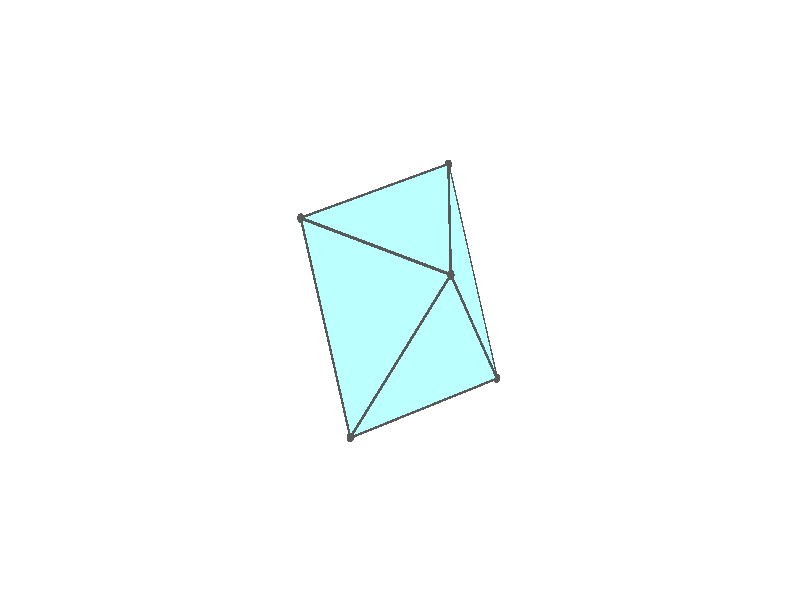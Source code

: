 #version 3.7;
global_settings{assumed_gamma 1.0}
camera{perspective location <18.750000000000000000000000, 10.825317547305481014063844, 12.499999999999996447286321> right <0.133333333333333331482962, -0.230940107675850353485814, -0.000000000000000000000000> up <-0.064951905283832905846353, -0.037499999999999998612221, 0.129903810567665811692706> direction <0.750000000000000111022302, 0.433012701892219298294151, 0.499999999999999944488849> sky <-0.433012701892219298294151, -0.249999999999999944488849, 0.866025403784438707610605> look_at <18.000000000000000000000000, 10.392304845413262270881205, 11.999999999999996447286321>}
light_source{<18.750000000000000000000000, 10.825317547305481014063844, 12.499999999999996447286321> rgb<1.0,1.0,1.0>}
background{rgb<1,1,1>}
union{union{object{union{sphere{<-0.408248290463862795185435, 0.707106781186547461715008, -0.570966545851891327245653>,0.029999999999999998889777}sphere{<-0.408248290463863350296947, -0.707106781186547350692706, -0.570966545851891327245653>,0.029999999999999998889777}sphere{<0.816496580927725923437777, -0.000000000000000199983985, -0.570966545851891327245653>,0.029999999999999998889777}} pigment{rgb<0.1,0.1,0.1>}}object{union{cylinder{<-0.408248290463862795185435, 0.707106781186547461715008, -0.570966545851891327245653>,<-0.408248290463863350296947, -0.707106781186547350692706, -0.570966545851891327245653>,0.010000000000000000208167}cylinder{<-0.408248290463863350296947, -0.707106781186547350692706, -0.570966545851891327245653>,<0.816496580927725923437777, -0.000000000000000199983985, -0.570966545851891327245653>,0.010000000000000000208167}cylinder{<0.816496580927725923437777, -0.000000000000000199983985, -0.570966545851891327245653>,<-0.408248290463862795185435, 0.707106781186547461715008, -0.570966545851891327245653>,0.010000000000000000208167}} pigment{rgb<0.1,0.1,0.1>}}object{polygon{3.000000000000000000000000,<-0.408248290463862795185435, 0.707106781186547461715008, -0.570966545851891327245653>,<-0.408248290463863350296947, -0.707106781186547350692706, -0.570966545851891327245653>,<0.816496580927725923437777, -0.000000000000000199983985, -0.570966545851891327245653>} pigment{rgbft<0.5,1.0,1.0,0.1,0.1>}}}union{object{union{sphere{<-0.408248290463862684163132, 0.707106781186547461715008, -0.570966545851891216223351>,0.029999999999999998889777}sphere{<-0.408248290463863350296947, -0.707106781186547350692706, -0.570966545851891105201048>,0.029999999999999998889777}sphere{<-0.816563869113640206087723, 0.000000000000000473074855, 0.583710200355416874984371>,0.029999999999999998889777}} pigment{rgb<0.1,0.1,0.1>}}object{union{cylinder{<-0.408248290463862684163132, 0.707106781186547461715008, -0.570966545851891216223351>,<-0.408248290463863350296947, -0.707106781186547350692706, -0.570966545851891105201048>,0.010000000000000000208167}cylinder{<-0.408248290463863350296947, -0.707106781186547350692706, -0.570966545851891105201048>,<-0.816563869113640206087723, 0.000000000000000473074855, 0.583710200355416874984371>,0.010000000000000000208167}cylinder{<-0.816563869113640206087723, 0.000000000000000473074855, 0.583710200355416874984371>,<-0.408248290463862684163132, 0.707106781186547461715008, -0.570966545851891216223351>,0.010000000000000000208167}} pigment{rgb<0.1,0.1,0.1>}}object{polygon{3.000000000000000000000000,<-0.408248290463862684163132, 0.707106781186547461715008, -0.570966545851891216223351>,<-0.408248290463863350296947, -0.707106781186547350692706, -0.570966545851891105201048>,<-0.816563869113640206087723, 0.000000000000000473074855, 0.583710200355416874984371>} pigment{rgbft<0.5,1.0,1.0,0.1,0.1>}}}union{object{union{sphere{<-0.408248290463862739674283, 0.707106781186547350692706, -0.570966545851891105201048>,0.029999999999999998889777}sphere{<0.408147352639713911770514, 0.707165054464924058841291, 0.583805358259791629116364>,0.029999999999999998889777}sphere{<-0.816563869113640095065421, 0.000000000000000582867088, 0.583710200355416652939766>,0.029999999999999998889777}} pigment{rgb<0.1,0.1,0.1>}}object{union{cylinder{<-0.408248290463862739674283, 0.707106781186547350692706, -0.570966545851891105201048>,<0.408147352639713911770514, 0.707165054464924058841291, 0.583805358259791629116364>,0.010000000000000000208167}cylinder{<0.408147352639713911770514, 0.707165054464924058841291, 0.583805358259791629116364>,<-0.816563869113640095065421, 0.000000000000000582867088, 0.583710200355416652939766>,0.010000000000000000208167}cylinder{<-0.816563869113640095065421, 0.000000000000000582867088, 0.583710200355416652939766>,<-0.408248290463862739674283, 0.707106781186547350692706, -0.570966545851891105201048>,0.010000000000000000208167}} pigment{rgb<0.1,0.1,0.1>}}object{polygon{3.000000000000000000000000,<-0.408248290463862739674283, 0.707106781186547350692706, -0.570966545851891105201048>,<0.408147352639713911770514, 0.707165054464924058841291, 0.583805358259791629116364>,<-0.816563869113640095065421, 0.000000000000000582867088, 0.583710200355416652939766>} pigment{rgbft<0.5,1.0,1.0,0.1,0.1>}}}union{object{union{sphere{<0.408214632507254648885464, -0.707048503105819570180302, 0.583900524006211396610411>,0.029999999999999998889777}sphere{<0.408147352639714078303967, 0.707165054464924169863593, 0.583805358259791518094062>,0.029999999999999998889777}sphere{<-0.816563869113640095065421, 0.000000000000000471844785, 0.583710200355416652939766>,0.029999999999999998889777}} pigment{rgb<0.1,0.1,0.1>}}object{union{cylinder{<0.408214632507254648885464, -0.707048503105819570180302, 0.583900524006211396610411>,<0.408147352639714078303967, 0.707165054464924169863593, 0.583805358259791518094062>,0.010000000000000000208167}cylinder{<0.408147352639714078303967, 0.707165054464924169863593, 0.583805358259791518094062>,<-0.816563869113640095065421, 0.000000000000000471844785, 0.583710200355416652939766>,0.010000000000000000208167}cylinder{<-0.816563869113640095065421, 0.000000000000000471844785, 0.583710200355416652939766>,<0.408214632507254648885464, -0.707048503105819570180302, 0.583900524006211396610411>,0.010000000000000000208167}} pigment{rgb<0.1,0.1,0.1>}}object{polygon{3.000000000000000000000000,<0.408214632507254648885464, -0.707048503105819570180302, 0.583900524006211396610411>,<0.408147352639714078303967, 0.707165054464924169863593, 0.583805358259791518094062>,<-0.816563869113640095065421, 0.000000000000000471844785, 0.583710200355416652939766>} pigment{rgbft<0.5,1.0,1.0,0.1,0.1>}}}union{object{union{sphere{<0.408214632507254704396615, -0.707048503105819570180302, 0.583900524006211396610411>,0.029999999999999998889777}sphere{<-0.408181005051729495214374, -0.707223322940553789095475, -0.570871372262780396589221>,0.029999999999999998889777}sphere{<-0.816563869113639984043118, 0.000000000000000555111512, 0.583710200355416763962069>,0.029999999999999998889777}} pigment{rgb<0.1,0.1,0.1>}}object{union{cylinder{<0.408214632507254704396615, -0.707048503105819570180302, 0.583900524006211396610411>,<-0.408181005051729495214374, -0.707223322940553789095475, -0.570871372262780396589221>,0.010000000000000000208167}cylinder{<-0.408181005051729495214374, -0.707223322940553789095475, -0.570871372262780396589221>,<-0.816563869113639984043118, 0.000000000000000555111512, 0.583710200355416763962069>,0.010000000000000000208167}cylinder{<-0.816563869113639984043118, 0.000000000000000555111512, 0.583710200355416763962069>,<0.408214632507254704396615, -0.707048503105819570180302, 0.583900524006211396610411>,0.010000000000000000208167}} pigment{rgb<0.1,0.1,0.1>}}object{polygon{3.000000000000000000000000,<0.408214632507254704396615, -0.707048503105819570180302, 0.583900524006211396610411>,<-0.408181005051729495214374, -0.707223322940553789095475, -0.570871372262780396589221>,<-0.816563869113639984043118, 0.000000000000000555111512, 0.583710200355416763962069>} pigment{rgbft<0.5,1.0,1.0,0.1,0.1>}}}union{object{union{sphere{<0.408281934556820158555013, -0.707165054464924280885896, 0.583710200355416763962069>,0.029999999999999998889777}sphere{<-0.408248290463863350296947, -0.707106781186547350692706, -0.570966545851891216223351>,0.029999999999999998889777}sphere{<0.816496580927725701393172, -0.000000000000000138777878, -0.570966545851891327245653>,0.029999999999999998889777}} pigment{rgb<0.1,0.1,0.1>}}object{union{cylinder{<0.408281934556820158555013, -0.707165054464924280885896, 0.583710200355416763962069>,<-0.408248290463863350296947, -0.707106781186547350692706, -0.570966545851891216223351>,0.010000000000000000208167}cylinder{<-0.408248290463863350296947, -0.707106781186547350692706, -0.570966545851891216223351>,<0.816496580927725701393172, -0.000000000000000138777878, -0.570966545851891327245653>,0.010000000000000000208167}cylinder{<0.816496580927725701393172, -0.000000000000000138777878, -0.570966545851891327245653>,<0.408281934556820158555013, -0.707165054464924280885896, 0.583710200355416763962069>,0.010000000000000000208167}} pigment{rgb<0.1,0.1,0.1>}}object{polygon{3.000000000000000000000000,<0.408281934556820158555013, -0.707165054464924280885896, 0.583710200355416763962069>,<-0.408248290463863350296947, -0.707106781186547350692706, -0.570966545851891216223351>,<0.816496580927725701393172, -0.000000000000000138777878, -0.570966545851891327245653>} pigment{rgbft<0.5,1.0,1.0,0.1,0.1>}}}union{object{union{sphere{<0.408281934556820214066164, -0.707165054464924169863593, 0.583710200355416652939766>,0.029999999999999998889777}sphere{<0.408349225515374059103380, 0.707048503105819348135697, 0.583805358259791740138667>,0.029999999999999998889777}sphere{<0.816496580927725812415474, -0.000000000000000249800181, -0.570966545851891549290258>,0.029999999999999998889777}} pigment{rgb<0.1,0.1,0.1>}}object{union{cylinder{<0.408281934556820214066164, -0.707165054464924169863593, 0.583710200355416652939766>,<0.408349225515374059103380, 0.707048503105819348135697, 0.583805358259791740138667>,0.010000000000000000208167}cylinder{<0.408349225515374059103380, 0.707048503105819348135697, 0.583805358259791740138667>,<0.816496580927725812415474, -0.000000000000000249800181, -0.570966545851891549290258>,0.010000000000000000208167}cylinder{<0.816496580927725812415474, -0.000000000000000249800181, -0.570966545851891549290258>,<0.408281934556820214066164, -0.707165054464924169863593, 0.583710200355416652939766>,0.010000000000000000208167}} pigment{rgb<0.1,0.1,0.1>}}object{polygon{3.000000000000000000000000,<0.408281934556820214066164, -0.707165054464924169863593, 0.583710200355416652939766>,<0.408349225515374059103380, 0.707048503105819348135697, 0.583805358259791740138667>,<0.816496580927725812415474, -0.000000000000000249800181, -0.570966545851891549290258>} pigment{rgbft<0.5,1.0,1.0,0.1,0.1>}}}union{object{union{sphere{<-0.408180993959803339876657, 0.707223322940554233184685, -0.570871380105471448729304>,0.029999999999999998889777}sphere{<0.408349225515374059103380, 0.707048503105819348135697, 0.583805358259791629116364>,0.029999999999999998889777}sphere{<0.816496580927725812415474, -0.000000000000000249800181, -0.570966545851891549290258>,0.029999999999999998889777}} pigment{rgb<0.1,0.1,0.1>}}object{union{cylinder{<-0.408180993959803339876657, 0.707223322940554233184685, -0.570871380105471448729304>,<0.408349225515374059103380, 0.707048503105819348135697, 0.583805358259791629116364>,0.010000000000000000208167}cylinder{<0.408349225515374059103380, 0.707048503105819348135697, 0.583805358259791629116364>,<0.816496580927725812415474, -0.000000000000000249800181, -0.570966545851891549290258>,0.010000000000000000208167}cylinder{<0.816496580927725812415474, -0.000000000000000249800181, -0.570966545851891549290258>,<-0.408180993959803339876657, 0.707223322940554233184685, -0.570871380105471448729304>,0.010000000000000000208167}} pigment{rgb<0.1,0.1,0.1>}}object{polygon{3.000000000000000000000000,<-0.408180993959803339876657, 0.707223322940554233184685, -0.570871380105471448729304>,<0.408349225515374059103380, 0.707048503105819348135697, 0.583805358259791629116364>,<0.816496580927725812415474, -0.000000000000000249800181, -0.570966545851891549290258>} pigment{rgbft<0.5,1.0,1.0,0.1,0.1>}}}}

